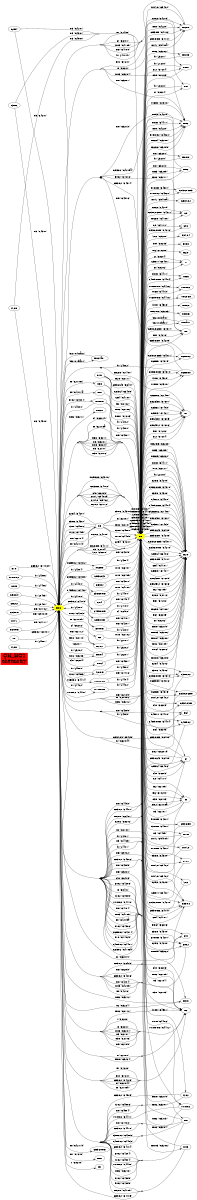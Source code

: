 // Created automatically by xgraphviz, DO NOT EDIT!
digraph OH_HO2 {
  concentrate=true;
  rankdir=LR;
  size="8,8";
"OH_HO2\nchemistry"
  [shape=box, fontsize=30,
  style="filled", color=red];
subgraph species {
node[shape=oval,
  color=yellow,
  style="filled"];
HO2
OH
}
ACETO2 -> HO2 [label = "CH3O2 (G4314)"];
ACETOL -> HO2 [label = "OH (G4316)"];
ACETOL -> HO2 [label = "hv (J4302)"];
ACETP -> HO2 [label = "hv (J4304)"];
ACETP -> OH [label = "OH (G4315)"];
ACETP -> OH [label = "hv (J4304)"];
Br -> HO2 [label = "HCHO (G7400)"];
BrO -> HO2 [label = "CH3O2 (G7402b)"];
C2H4 -> HO2 [label = "O3 (G4201)"];
C2H4 -> OH [label = "O3 (G4201)"];
C3H6 -> HO2 [label = "O3 (G4301)"];
C3H6 -> OH [label = "O3 (G4301)"];
C3H6O2 -> HO2 [label = "NO (G4309)"];
C3H6OOH -> OH [label = "OH (G4310)"];
C4H9O2 -> HO2 [label = "CH3O2 (G4401)"];
C4H9O2 -> HO2 [label = "NO (G4403)"];
C4H9OOH -> HO2 [label = "hv (J4400)"];
C4H9OOH -> OH [label = "OH (G4404)"];
C4H9OOH -> OH [label = "hv (J4400)"];
CH2ClI -> HO2 [label = "hv (J8403)"];
CH2I2 -> HO2 [label = "hv (J8400)"];
CH3CCl3 -> OH [label = "O1D (G6407)"];
CH3CHO -> HO2 [label = "hv (J4201)"];
CH3COCHO -> HO2 [label = "hv (J4303)"];
CH3Cl -> OH [label = "O1D (G6405)"];
CH3O2 -> HO2 [label = "ACETO2 (G4314)"];
CH3O2 -> HO2 [label = "BrO (G7402b)"];
CH3O2 -> HO2 [label = "C4H9O2 (G4401)"];
CH3O2 -> HO2 [label = "CH3O2 (G4106a)"];
CH3O2 -> HO2 [label = "ClO (G6403)"];
CH3O2 -> HO2 [label = "EtO2 (G4206)"];
CH3O2 -> HO2 [label = "IO (G8401)"];
CH3O2 -> HO2 [label = "ISO2 (G4505)"];
CH3O2 -> HO2 [label = "MVKO2 (G4410)"];
CH3O2 -> HO2 [label = "NO (G4104)"];
CH3O2 -> HO2 [label = "NO3 (G4105)"];
CH3O2 -> HO2 [label = "PA (G4215a)"];
CH3O2 -> HO2 [label = "PrO2 (G4306)"];
CH3OH -> HO2 [label = "OH (G4102)"];
CH3OOH -> HO2 [label = "hv (J4100)"];
CH3OOH -> OH [label = "Cl (G6402)"];
CH3OOH -> OH [label = "OH (G4107)"];
CH3OOH -> OH [label = "hv (J4100)"];
CH4 -> OH [label = "O1D (G4100)"];
Cl -> HO2 [label = "H2O2 (G6202)"];
Cl -> HO2 [label = "HCHO (G6401)"];
Cl -> OH [label = "CH3OOH (G6402)"];
Cl -> OH [label = "HO2 (G6201b)"];
ClO -> HO2 [label = "CH3O2 (G6403)"];
ClO -> HO2 [label = "OH (G6203)"];
DMS -> HO2 [label = "OH (G9400b)"];
DMSO -> HO2 [label = "OH (G9402)"];
EtO2 -> HO2 [label = "CH3O2 (G4206)"];
EtO2 -> HO2 [label = "NO (G4204)"];
EtO2 -> HO2 [label = "NO3 (G4205)"];
EtO2 -> HO2 [label = "PA (G4216)"];
EtOOH -> HO2 [label = "hv (J4200)"];
EtOOH -> OH [label = "OH (G4207)"];
EtOOH -> OH [label = "hv (J4200)"];
H -> HO2 [label = "O2 (G2100)"];
H -> OH [label = "HO2 (G2108a)"];
H -> OH [label = "O3 (G2101)"];
H2 -> OH [label = "O1D (G2102)"];
H2O -> OH [label = "O1D (G2111)"];
H2O -> OH [label = "hv (J2100)"];
H2O2 -> HO2 [label = "Cl (G6202)"];
H2O2 -> HO2 [label = "OH (G2112)"];
H2O2 -> OH [label = "hv (J2101)"];
HCHO -> HO2 [label = "Br (G7400)"];
HCHO -> HO2 [label = "Cl (G6401)"];
HCHO -> HO2 [label = "NO3 (G4109)"];
HCHO -> HO2 [label = "OH (G4108)"];
HCHO -> HO2 [label = "hv (J4101b)"];
HCOOH -> HO2 [label = "OH (G4111)"];
HNO -> HO2 [label = "O2 (G3224)"];
HNO3 -> OH [label = "hv (J3201)"];
HNO4 -> HO2 [label = " (G3207)"];
HNO4 -> HO2 [label = "hv (J3202)"];
HNO4 -> OH [label = "hv (J3202)"];
HO2 -> ACETP [label = "ACETO2 (G4312)"];
HO2 -> C3H6OOH [label = "C3H6O2 (G4308)"];
HO2 -> C4H9OOH [label = "C4H9O2 (G4402)"];
HO2 -> CH3COOH [label = "PA (G4211b)"];
HO2 -> CH3OOH [label = "CH3O2 (G4103)"];
HO2 -> CH3SO3H [label = "CH3SO3 (G9405)"];
HO2 -> ClO [label = "Cl (G6201b)"];
HO2 -> EtOOH [label = "EtO2 (G4203)"];
HO2 -> H2 [label = "H (G2108b)"];
HO2 -> H2O [label = "H (G2108c)"];
HO2 -> H2O [label = "NH2 (G3212)"];
HO2 -> H2O [label = "OH (G2109)"];
HO2 -> H2O2 [label = "HO2 (G2110)"];
HO2 -> HBr [label = "Br (G7200)"];
HO2 -> HCl [label = "Cl (G6201a)"];
HO2 -> HI [label = "I (G8200)"];
HO2 -> HNO [label = "NH2 (G3212)"];
HO2 -> HNO4 [label = "NO2 (G3203)"];
HO2 -> HO2_a01 [label = " (H2101f_a01)"];
HO2 -> HOBr [label = "BrO (G7201)"];
HO2 -> HOCl [label = "ClO (G6204)"];
HO2 -> HOI [label = "IO (G8201)"];
HO2 -> ISOOH [label = "ISO2 (G4503)"];
HO2 -> MEKOOH [label = "MEKO2 (G4414)"];
HO2 -> MVKOOH [label = "MVKO2 (G4407)"];
HO2 -> NH2O [label = "NH2 (G3211)"];
HO2 -> NO2 [label = "NO (G3201)"];
HO2 -> NO2 [label = "NO3 (G3204)"];
HO2 -> O2 [label = "Br (G7200)"];
HO2 -> O2 [label = "BrO (G7201)"];
HO2 -> O2 [label = "CH3O2 (G4103)"];
HO2 -> O2 [label = "Cl (G6201a)"];
HO2 -> O2 [label = "H (G2108b)"];
HO2 -> O2 [label = "HO2 (G2110)"];
HO2 -> O2 [label = "I (G8200)"];
HO2 -> O2 [label = "IO (G8201)"];
HO2 -> O2 [label = "NO3 (G3204)"];
HO2 -> O2 [label = "O3 (G2107)"];
HO2 -> O2 [label = "O3P (G2106)"];
HO2 -> O2 [label = "OH (G2109)"];
HO2 -> O3 [label = "PA (G4211b)"];
HO2 -> O3P [label = "H (G2108c)"];
HO2 -> OH [label = "Cl (G6201b)"];
HO2 -> OH [label = "H (G2108a)"];
HO2 -> OH [label = "NH2 (G3211)"];
HO2 -> OH [label = "NO (G3201)"];
HO2 -> OH [label = "NO3 (G3204)"];
HO2 -> OH [label = "O3 (G2107)"];
HO2 -> OH [label = "O3P (G2106)"];
HO2 -> PAA [label = "PA (G4211a)"];
HO2 -> PrOOH [label = "PrO2 (G4304)"];
HO2_a01 -> HO2 [label = " (H2101b_a01)"];
HOBr -> OH [label = "O3P (G7203)"];
HOBr -> OH [label = "hv (J7200)"];
HOCl -> OH [label = "hv (J6201)"];
HOI -> OH [label = "hv (J8200)"];
HONO -> OH [label = "hv (J3200)"];
IO -> HO2 [label = "CH3O2 (G8401)"];
ISO2 -> HO2 [label = "CH3O2 (G4505)"];
ISO2 -> HO2 [label = "ISO2 (G4506)"];
ISO2 -> HO2 [label = "NO (G4504)"];
ISON -> HO2 [label = "hv (J4501)"];
ISOOH -> HO2 [label = "hv (J4500)"];
ISOOH -> OH [label = "OH (G4507)"];
ISOOH -> OH [label = "hv (J4500)"];
ISOP -> HO2 [label = "O3 (G4500)"];
ISOP -> OH [label = "O3 (G4500)"];
MEKOOH -> OH [label = "OH (G4416)"];
MEKOOH -> OH [label = "hv (J4404)"];
MVK -> HO2 [label = "O3 (G4405)"];
MVK -> HO2 [label = "hv (J4401)"];
MVK -> OH [label = "O3 (G4405)"];
MVKO2 -> HO2 [label = "CH3O2 (G4410)"];
MVKO2 -> HO2 [label = "MVKO2 (G4411)"];
MVKO2 -> HO2 [label = "NO (G4408)"];
MVKOOH -> HO2 [label = "hv (J4402)"];
MVKOOH -> OH [label = "hv (J4402)"];
NH2 -> HO2 [label = "NO (G3213)"];
NH2 -> OH [label = "HO2 (G3211)"];
NH2 -> OH [label = "NO (G3213)"];
NO -> HO2 [label = "C3H6O2 (G4309)"];
NO -> HO2 [label = "C4H9O2 (G4403)"];
NO -> HO2 [label = "CH3O2 (G4104)"];
NO -> HO2 [label = "EtO2 (G4204)"];
NO -> HO2 [label = "ISO2 (G4504)"];
NO -> HO2 [label = "MVKO2 (G4408)"];
NO -> HO2 [label = "NH2 (G3213)"];
NO -> HO2 [label = "PrO2 (G4305)"];
NO -> OH [label = "HO2 (G3201)"];
NO -> OH [label = "NH2 (G3213)"];
NO3 -> HO2 [label = "CH3O2 (G4105)"];
NO3 -> HO2 [label = "EtO2 (G4205)"];
NO3 -> HO2 [label = "HCHO (G4109)"];
NO3 -> OH [label = "HO2 (G3204)"];
O1D -> OH [label = "CH3CCl3 (G6407)"];
O1D -> OH [label = "CH3Cl (G6405)"];
O1D -> OH [label = "CH4 (G4100)"];
O1D -> OH [label = "H2 (G2102)"];
O1D -> OH [label = "H2O (G2111)"];
O2 -> HO2 [label = "H (G2100)"];
O2 -> HO2 [label = "HNO (G3224)"];
O3 -> HO2 [label = "C2H4 (G4201)"];
O3 -> HO2 [label = "C3H6 (G4301)"];
O3 -> HO2 [label = "ISOP (G4500)"];
O3 -> HO2 [label = "MVK (G4405)"];
O3 -> HO2 [label = "OH (G2104)"];
O3 -> OH [label = "C2H4 (G4201)"];
O3 -> OH [label = "C3H6 (G4301)"];
O3 -> OH [label = "H (G2101)"];
O3 -> OH [label = "HO2 (G2107)"];
O3 -> OH [label = "ISOP (G4500)"];
O3 -> OH [label = "MVK (G4405)"];
O3P -> OH [label = "HO2 (G2106)"];
O3P -> OH [label = "HOBr (G7203)"];
OH -> ACETO2 [label = "ACETP (G4315)"];
OH -> ACETO2 [label = "CH3COCH3 (G4311)"];
OH -> ACETOL [label = "C3H6OOH (G4310)"];
OH -> ACETOL [label = "ISON (G4508)"];
OH -> ACETOL [label = "MPAN (G4318)"];
OH -> Br [label = "Br2 (G7204)"];
OH -> Br [label = "CH2Br2 (G7408)"];
OH -> Br [label = "CH2ClBr (G7607)"];
OH -> Br [label = "CH3Br (G7403)"];
OH -> Br [label = "CHBr3 (G7407)"];
OH -> Br [label = "CHCl2Br (G7605)"];
OH -> Br [label = "CHClBr2 (G7606)"];
OH -> Br [label = "HBr (G7202)"];
OH -> C3H6O2 [label = "C2H4 (G4202)"];
OH -> C3H6O2 [label = "C3H6 (G4302)"];
OH -> C3H6O2 [label = "C3H6OOH (G4310)"];
OH -> C4H9O2 [label = "C4H10 (G4400)"];
OH -> C4H9O2 [label = "C4H9OOH (G4404)"];
OH -> CH3CHO [label = "EtOOH (G4207)"];
OH -> CH3COCH3 [label = "PrONO2 (G4320)"];
OH -> CH3COCH3 [label = "PrOOH (G4307)"];
OH -> CH3COCHO [label = "ACETOL (G4316)"];
OH -> CH3COCHO [label = "ACETP (G4315)"];
OH -> CH3O2 [label = "C2H2 (G4222)"];
OH -> CH3O2 [label = "C3H7I (G8400)"];
OH -> CH3O2 [label = "CH3COOH (G4210)"];
OH -> CH3O2 [label = "CH3OOH (G4107)"];
OH -> CH3O2 [label = "CH4 (G4101)"];
OH -> CH3O2 [label = "DMSO (G9402)"];
OH -> CH3SO2 [label = "DMS (G9400a)"];
OH -> CH3SO3H [label = "DMSO (G9402)"];
OH -> CO [label = "CH3COCHO (G4317)"];
OH -> CO [label = "HCHO (G4108)"];
OH -> CO [label = "NACA (G4219)"];
OH -> CO2 [label = "CH3COOH (G4210)"];
OH -> CO2 [label = "CO (G4110)"];
OH -> Cl [label = "CH3CCl3 (G6408)"];
OH -> Cl [label = "CH3Cl (G6406)"];
OH -> Cl [label = "ClO (G6203)"];
OH -> Cl [label = "HCl (G6205)"];
OH -> ClO [label = "HOCl (G6206)"];
OH -> DMSO [label = "DMS (G9400b)"];
OH -> EtO2 [label = "C2H6 (G4200)"];
OH -> EtO2 [label = "C3H8 (G4300)"];
OH -> EtO2 [label = "EtOOH (G4207)"];
OH -> H [label = "CO (G4110)"];
OH -> H [label = "H2 (G2105)"];
OH -> H [label = "Hg (G10200)"];
OH -> H [label = "O3P (G2103)"];
OH -> H2O [label = "C2H6 (G4200)"];
OH -> H2O [label = "C3H6OOH (G4310)"];
OH -> H2O [label = "C3H8 (G4300)"];
OH -> H2O [label = "C4H10 (G4400)"];
OH -> H2O [label = "C4H9OOH (G4404)"];
OH -> H2O [label = "CH2Br2 (G7408)"];
OH -> H2O [label = "CH2ClBr (G7607)"];
OH -> H2O [label = "CH3Br (G7403)"];
OH -> H2O [label = "CH3CCl3 (G6408)"];
OH -> H2O [label = "CH3CHO (G4208)"];
OH -> H2O [label = "CH3COCH3 (G4311)"];
OH -> H2O [label = "CH3COOH (G4210)"];
OH -> H2O [label = "CH3Cl (G6406)"];
OH -> H2O [label = "CH3OOH (G4107)"];
OH -> H2O [label = "CH4 (G4101)"];
OH -> H2O [label = "CHBr3 (G7407)"];
OH -> H2O [label = "CHCl2Br (G7605)"];
OH -> H2O [label = "CHClBr2 (G7606)"];
OH -> H2O [label = "H2 (G2105)"];
OH -> H2O [label = "H2O2 (G2112)"];
OH -> H2O [label = "HBr (G7202)"];
OH -> H2O [label = "HCHO (G4108)"];
OH -> H2O [label = "HCl (G6205)"];
OH -> H2O [label = "HI (G8202)"];
OH -> H2O [label = "HNO (G3219)"];
OH -> H2O [label = "HNO3 (G3206)"];
OH -> H2O [label = "HNO4 (G3208)"];
OH -> H2O [label = "HO2 (G2109)"];
OH -> H2O [label = "HOCl (G6206)"];
OH -> H2O [label = "HONO (G3205)"];
OH -> H2O [label = "NH2OH (G3223)"];
OH -> H2O [label = "NH3 (G3209)"];
OH -> H2O [label = "NHOH (G3222)"];
OH -> H2O [label = "ONIT (G4417)"];
OH -> H2SO4 [label = "SO2 (G9200)"];
OH -> HCHO [label = "CH3OH (G4102)"];
OH -> HCHO [label = "CH3OOH (G4107)"];
OH -> HCHO [label = "DMS (G9400a)"];
OH -> HCHO [label = "DMSO (G9402)"];
OH -> HCHO [label = "NACA (G4219)"];
OH -> HCHO [label = "PAN (G4220)"];
OH -> HCl [label = "ClO (G6203)"];
OH -> HIO3 [label = "OIO (G8203)"];
OH -> HNO [label = "NHOH (G3222)"];
OH -> HNO3 [label = "NO2 (G3202)"];
OH -> HO2 [label = "ACETOL (G4316)"];
OH -> HO2 [label = "CH3OH (G4102)"];
OH -> HO2 [label = "ClO (G6203)"];
OH -> HO2 [label = "DMS (G9400b)"];
OH -> HO2 [label = "DMSO (G9402)"];
OH -> HO2 [label = "H2O2 (G2112)"];
OH -> HO2 [label = "HCHO (G4108)"];
OH -> HO2 [label = "HCOOH (G4111)"];
OH -> HO2 [label = "O3 (G2104)"];
OH -> HO2 [label = "SO2 (G9200)"];
OH -> HOBr [label = "Br2 (G7204)"];
OH -> HOI [label = "I2 (G8204)"];
OH -> HONO [label = "NO (G3200)"];
OH -> HgO [label = "Hg (G10200)"];
OH -> I [label = "C3H7I (G8400)"];
OH -> I [label = "HI (G8202)"];
OH -> I [label = "I2 (G8204)"];
OH -> ISO2 [label = "ISOP (G4501)"];
OH -> MEK [label = "C4H9OOH (G4404)"];
OH -> MEK [label = "ONIT (G4417)"];
OH -> MEKO2 [label = "MEK (G4413)"];
OH -> MEKO2 [label = "MEKOOH (G4416)"];
OH -> MVK [label = "ISOOH (G4507)"];
OH -> MVKO2 [label = "MVK (G4406)"];
OH -> MVKO2 [label = "MVKOOH (G4412)"];
OH -> MeCOCO [label = "MEKOOH (G4416)"];
OH -> NACA [label = "ISON (G4508)"];
OH -> NH2 [label = "NH3 (G3209)"];
OH -> NHOH [label = "NH2OH (G3223)"];
OH -> NO [label = "HNO (G3219)"];
OH -> NO2 [label = "HNO4 (G3208)"];
OH -> NO2 [label = "HONO (G3205)"];
OH -> NO2 [label = "MPAN (G4318)"];
OH -> NO2 [label = "NACA (G4219)"];
OH -> NO2 [label = "ONIT (G4417)"];
OH -> NO2 [label = "PAN (G4220)"];
OH -> NO2 [label = "PrONO2 (G4320)"];
OH -> NO3 [label = "HNO3 (G3206)"];
OH -> O2 [label = "ClO (G6203)"];
OH -> O2 [label = "HO2 (G2109)"];
OH -> O2 [label = "O3 (G2104)"];
OH -> O2 [label = "O3P (G2103)"];
OH -> OH [label = "ACETP (G4315)"];
OH -> OH [label = "C3H6OOH (G4310)"];
OH -> OH [label = "C4H9OOH (G4404)"];
OH -> OH [label = "CH3OOH (G4107)"];
OH -> OH [label = "EtOOH (G4207)"];
OH -> OH [label = "ISOOH (G4507)"];
OH -> OH [label = "MEKOOH (G4416)"];
OH -> OH [label = "PrOOH (G4307)"];
OH -> OH_a01 [label = " (H2100f_a01)"];
OH -> PA [label = "CH3CHO (G4208)"];
OH -> PA [label = "CH3COCHO (G4317)"];
OH -> PA [label = "PAA (G4218)"];
OH -> PrO2 [label = "C3H8 (G4300)"];
OH -> PrO2 [label = "PrOOH (G4307)"];
OH -> SO2 [label = "DMSO (G9402)"];
OH_a01 -> OH [label = " (H2100b_a01)"];
ONIT -> HO2 [label = "hv (J4406)"];
PA -> HO2 [label = "CH3O2 (G4215a)"];
PA -> HO2 [label = "EtO2 (G4216)"];
PAA -> OH [label = "hv (J4202)"];
PrO2 -> HO2 [label = "CH3O2 (G4306)"];
PrO2 -> HO2 [label = "NO (G4305)"];
PrONO2 -> HO2 [label = "hv (J4306)"];
PrOOH -> HO2 [label = "hv (J4300)"];
PrOOH -> OH [label = "OH (G4307)"];
PrOOH -> OH [label = "hv (J4300)"];
SO2 -> HO2 [label = "OH (G9200)"];
}
